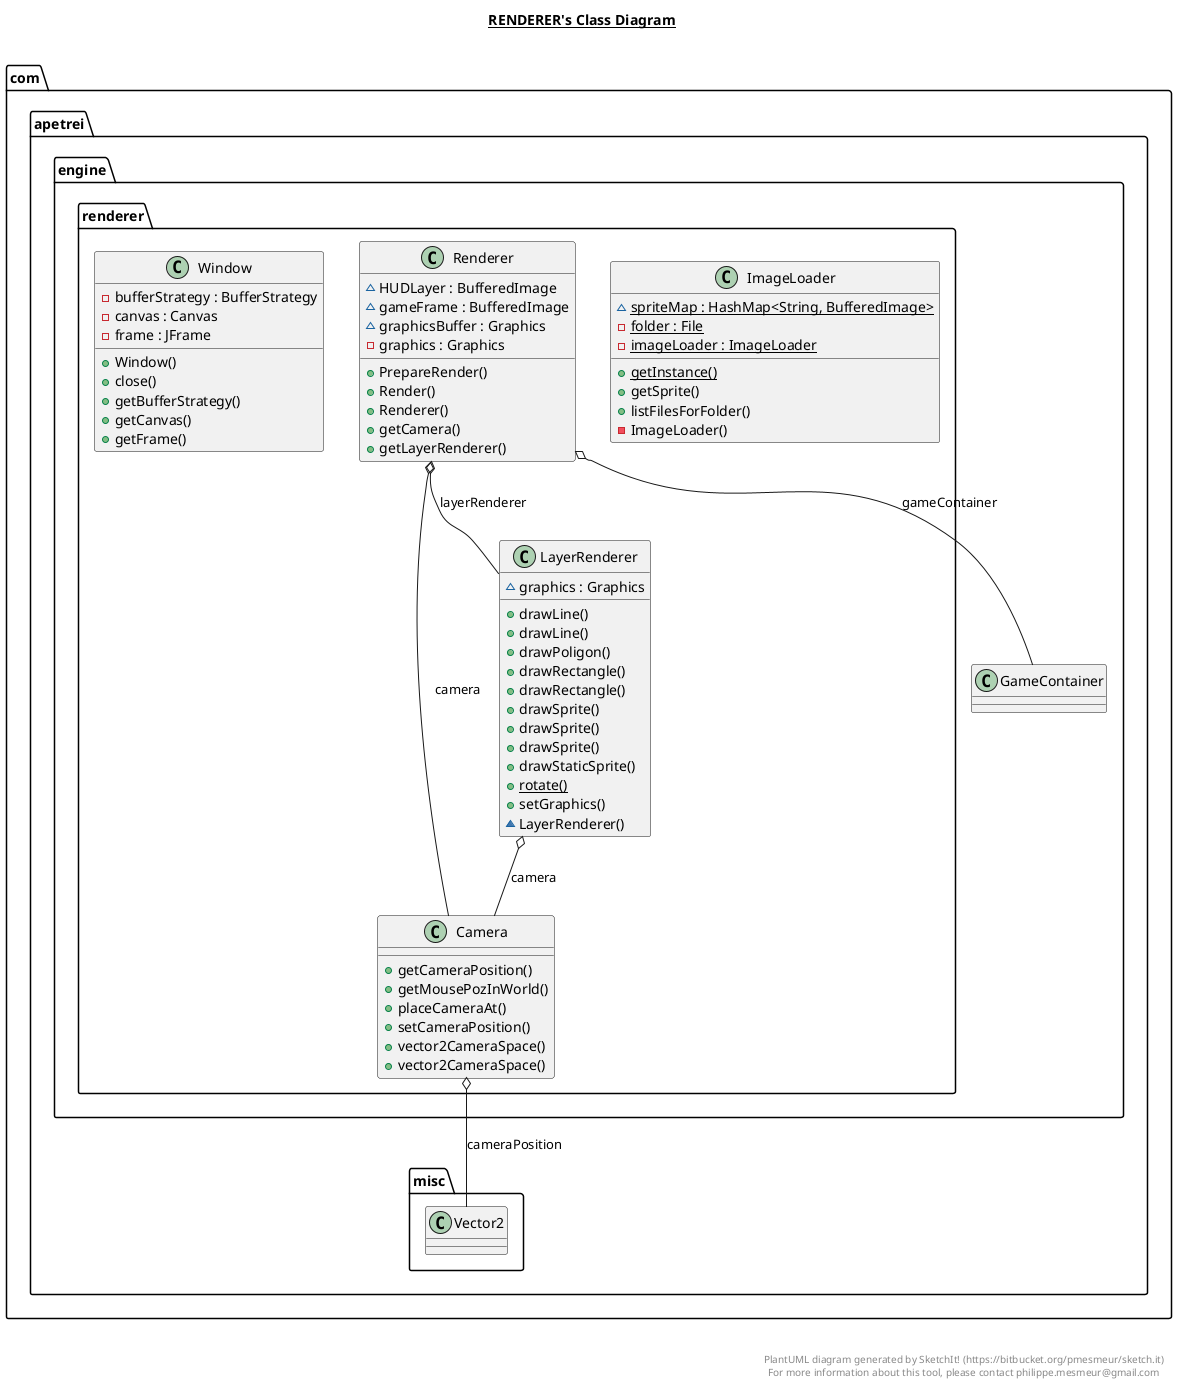 @startuml

title __RENDERER's Class Diagram__\n

  namespace com.apetrei.engine {
    namespace renderer {
      class com.apetrei.engine.renderer.Camera {
          + getCameraPosition()
          + getMousePozInWorld()
          + placeCameraAt()
          + setCameraPosition()
          + vector2CameraSpace()
          + vector2CameraSpace()
      }
    }
  }
  

  namespace com.apetrei.engine {
    namespace renderer {
      class com.apetrei.engine.renderer.ImageLoader {
          {static} ~ spriteMap : HashMap<String, BufferedImage>
          {static} - folder : File
          {static} - imageLoader : ImageLoader
          {static} + getInstance()
          + getSprite()
          + listFilesForFolder()
          - ImageLoader()
      }
    }
  }
  

  namespace com.apetrei.engine {
    namespace renderer {
      class com.apetrei.engine.renderer.LayerRenderer {
          ~ graphics : Graphics
          + drawLine()
          + drawLine()
          + drawPoligon()
          + drawRectangle()
          + drawRectangle()
          + drawSprite()
          + drawSprite()
          + drawSprite()
          + drawStaticSprite()
          {static} + rotate()
          + setGraphics()
          ~ LayerRenderer()
      }
    }
  }
  

  namespace com.apetrei.engine {
    namespace renderer {
      class com.apetrei.engine.renderer.Renderer {
          ~ HUDLayer : BufferedImage
          ~ gameFrame : BufferedImage
          ~ graphicsBuffer : Graphics
          - graphics : Graphics
          + PrepareRender()
          + Render()
          + Renderer()
          + getCamera()
          + getLayerRenderer()
      }
    }
  }
  

  namespace com.apetrei.engine {
    namespace renderer {
      class com.apetrei.engine.renderer.Window {
          - bufferStrategy : BufferStrategy
          - canvas : Canvas
          - frame : JFrame
          + Window()
          + close()
          + getBufferStrategy()
          + getCanvas()
          + getFrame()
      }
    }
  }
  

  com.apetrei.engine.renderer.Camera o-- com.apetrei.misc.Vector2 : cameraPosition
  com.apetrei.engine.renderer.LayerRenderer o-- com.apetrei.engine.renderer.Camera : camera
  com.apetrei.engine.renderer.Renderer o-- com.apetrei.engine.renderer.Camera : camera
  com.apetrei.engine.renderer.Renderer o-- com.apetrei.engine.GameContainer : gameContainer
  com.apetrei.engine.renderer.Renderer o-- com.apetrei.engine.renderer.LayerRenderer : layerRenderer


right footer


PlantUML diagram generated by SketchIt! (https://bitbucket.org/pmesmeur/sketch.it)
For more information about this tool, please contact philippe.mesmeur@gmail.com
endfooter

@enduml
